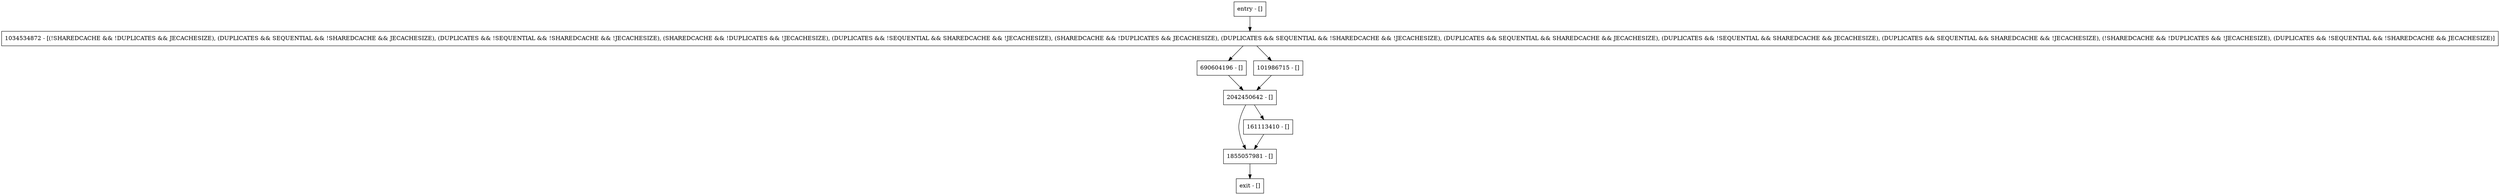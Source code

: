 digraph strippedPutBack {
node [shape=record];
entry [label="entry - []"];
exit [label="exit - []"];
690604196 [label="690604196 - []"];
101986715 [label="101986715 - []"];
1034534872 [label="1034534872 - [(!SHAREDCACHE && !DUPLICATES && JECACHESIZE), (DUPLICATES && SEQUENTIAL && !SHAREDCACHE && JECACHESIZE), (DUPLICATES && !SEQUENTIAL && !SHAREDCACHE && !JECACHESIZE), (SHAREDCACHE && !DUPLICATES && !JECACHESIZE), (DUPLICATES && !SEQUENTIAL && SHAREDCACHE && !JECACHESIZE), (SHAREDCACHE && !DUPLICATES && JECACHESIZE), (DUPLICATES && SEQUENTIAL && !SHAREDCACHE && !JECACHESIZE), (DUPLICATES && SEQUENTIAL && SHAREDCACHE && JECACHESIZE), (DUPLICATES && !SEQUENTIAL && SHAREDCACHE && JECACHESIZE), (DUPLICATES && SEQUENTIAL && SHAREDCACHE && !JECACHESIZE), (!SHAREDCACHE && !DUPLICATES && !JECACHESIZE), (DUPLICATES && !SEQUENTIAL && !SHAREDCACHE && JECACHESIZE)]"];
1855057981 [label="1855057981 - []"];
161113410 [label="161113410 - []"];
2042450642 [label="2042450642 - []"];
entry;
exit;
entry -> 1034534872;
690604196 -> 2042450642;
101986715 -> 2042450642;
1034534872 -> 690604196;
1034534872 -> 101986715;
1855057981 -> exit;
161113410 -> 1855057981;
2042450642 -> 1855057981;
2042450642 -> 161113410;
}
